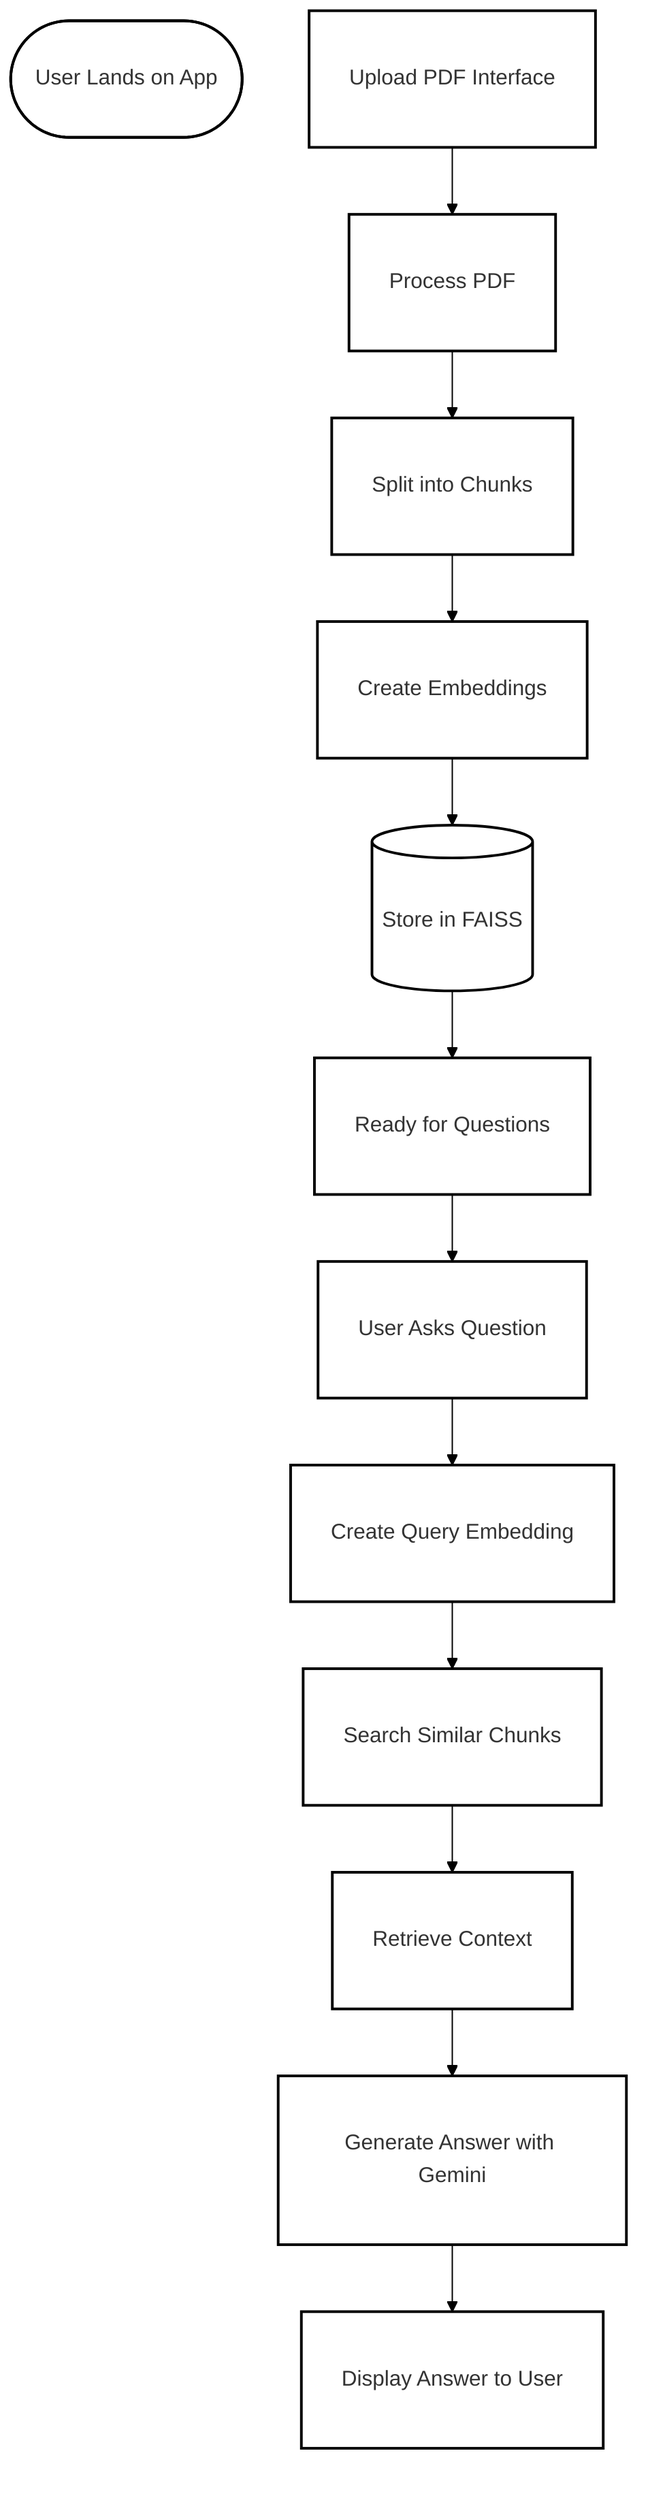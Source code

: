 %%{init: {'theme': 'base', 'themeVariables': { 'background': '#FFFFFF', 'textColor': '#000000', 'fontSize': '16px', 'fontFamily': 'arial', 'mainBkg': '#FFFFFF', 'lineColor': '#000000', 'clusterBkg': '#FFFFFF', 'primaryBorderColor': '#000000', 'nodeBorder': '#000000'}}}%%
flowchart TD
    Start([User Lands on App])
    Upload[Upload PDF Interface]
    Process[Process PDF]
    Split[Split into Chunks]
    Embed[Create Embeddings]
    Store[(Store in FAISS)]
    Ready[Ready for Questions]
    Question[User Asks Question]
    QueryEmbed[Create Query Embedding]
    Search[Search Similar Chunks]
    Retrieve[Retrieve Context]
    Generate[Generate Answer with Gemini]
    Display[Display Answer to User]

    Upload --> Process
    Process --> Split
    Split --> Embed
    Embed --> Store
    Store --> Ready
    Ready --> Question
    Question --> QueryEmbed
    QueryEmbed --> Search
    Search --> Retrieve
    Retrieve --> Generate
    Generate --> Display

    classDef default fill:#FFFFFF,stroke:#000000,stroke-width:2px,padding:10px,font-size:16px
    classDef start fill:#FFFFFF,stroke:#000000,stroke-width:3px,padding:15px
    classDef storage fill:#FFFFFF,stroke:#000000,stroke-dasharray:5 5
    classDef condition fill:#FFFFFF,stroke:#000000,stroke-width:2px